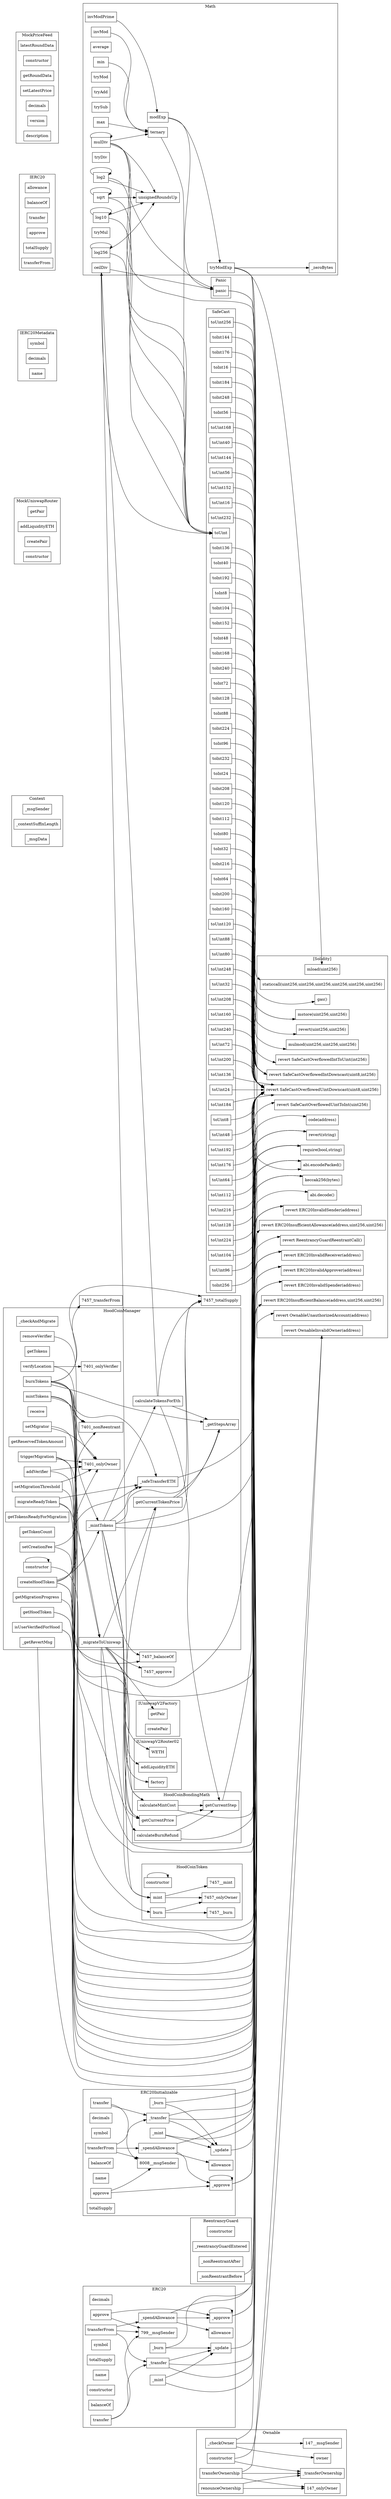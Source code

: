 strict digraph {
rankdir="LR"
node [shape=box]
subgraph cluster_7457_HoodCoinToken {
label = "HoodCoinToken"
"7457_constructor" [label="constructor"]
"7457_mint" [label="mint"]
"7457_burn" [label="burn"]
"7457_mint" -> "7457_onlyOwner"
"7457_constructor" -> "7457_constructor"
"7457_mint" -> "7457__mint"
"7457_burn" -> "7457_onlyOwner"
"7457_burn" -> "7457__burn"
}subgraph cluster_2660_Math {
label = "Math"
"2660_max" [label="max"]
"2660_mulDiv" [label="mulDiv"]
"2660_average" [label="average"]
"2660_invModPrime" [label="invModPrime"]
"2660_tryMod" [label="tryMod"]
"2660_unsignedRoundsUp" [label="unsignedRoundsUp"]
"2660_tryAdd" [label="tryAdd"]
"2660_trySub" [label="trySub"]
"2660_log256" [label="log256"]
"2660_modExp" [label="modExp"]
"2660_ternary" [label="ternary"]
"2660_min" [label="min"]
"2660_tryDiv" [label="tryDiv"]
"2660_log2" [label="log2"]
"2660_ceilDiv" [label="ceilDiv"]
"2660_invMod" [label="invMod"]
"2660_tryModExp" [label="tryModExp"]
"2660_tryMul" [label="tryMul"]
"2660_sqrt" [label="sqrt"]
"2660__zeroBytes" [label="_zeroBytes"]
"2660_log10" [label="log10"]
"2660_invMod" -> "2660_ternary"
"2660_log10" -> "2660_log10"
"2660_invModPrime" -> "2660_modExp"
"2660_mulDiv" -> "2660_ternary"
"2660_log10" -> "2660_unsignedRoundsUp"
"2660_log256" -> "2660_unsignedRoundsUp"
"2660_mulDiv" -> "2660_unsignedRoundsUp"
"2660_log2" -> "2660_unsignedRoundsUp"
"2660_tryModExp" -> "2660__zeroBytes"
"2660_log2" -> "2660_log2"
"2660_sqrt" -> "2660_sqrt"
"2660_sqrt" -> "2660_unsignedRoundsUp"
"2660_min" -> "2660_ternary"
"2660_mulDiv" -> "2660_mulDiv"
"2660_max" -> "2660_ternary"
"2660_log256" -> "2660_log256"
"2660_modExp" -> "2660_tryModExp"
}subgraph cluster_933_Context {
label = "Context"
"933__msgSender" [label="_msgSender"]
"933__contextSuffixLength" [label="_contextSuffixLength"]
"933__msgData" [label="_msgData"]
}subgraph cluster_8197_MockUniswapRouter {
label = "MockUniswapRouter"
"8197_getPair" [label="getPair"]
"8197_addLiquidityETH" [label="addLiquidityETH"]
"8197_createPair" [label="createPair"]
"8197_constructor" [label="constructor"]
}subgraph cluster_903_IERC20Metadata {
label = "IERC20Metadata"
"903_symbol" [label="symbol"]
"903_decimals" [label="decimals"]
"903_name" [label="name"]
}subgraph cluster_8008_ERC20Initializable {
label = "ERC20Initializable"
"8008__update" [label="_update"]
"8008__transfer" [label="_transfer"]
"8008__approve" [label="_approve"]
"8008_transferFrom" [label="transferFrom"]
"8008__spendAllowance" [label="_spendAllowance"]
"8008_decimals" [label="decimals"]
"8008_allowance" [label="allowance"]
"8008_symbol" [label="symbol"]
"8008__mint" [label="_mint"]
"8008_approve" [label="approve"]
"8008__burn" [label="_burn"]
"8008_balanceOf" [label="balanceOf"]
"8008_name" [label="name"]
"8008_transfer" [label="transfer"]
"8008_totalSupply" [label="totalSupply"]
"8008_approve" -> "8008__approve"
"8008_transferFrom" -> "8008__msgSender"
"8008_transfer" -> "8008__msgSender"
"8008_transferFrom" -> "8008__spendAllowance"
"8008__transfer" -> "8008__update"
"8008__mint" -> "8008__update"
"8008__spendAllowance" -> "8008__approve"
"8008_approve" -> "8008__msgSender"
"8008__approve" -> "8008__approve"
"8008_transfer" -> "8008__transfer"
"8008__spendAllowance" -> "8008_allowance"
"8008__burn" -> "8008__update"
"8008_transferFrom" -> "8008__transfer"
}subgraph cluster_4425_SafeCast {
label = "SafeCast"
"4425_toUint168" [label="toUint168"]
"4425_toUint40" [label="toUint40"]
"4425_toUint144" [label="toUint144"]
"4425_toInt176" [label="toInt176"]
"4425_toInt16" [label="toInt16"]
"4425_toInt184" [label="toInt184"]
"4425_toUint56" [label="toUint56"]
"4425_toUint152" [label="toUint152"]
"4425_toInt248" [label="toInt248"]
"4425_toUint16" [label="toUint16"]
"4425_toInt56" [label="toInt56"]
"4425_toUint232" [label="toUint232"]
"4425_toInt136" [label="toInt136"]
"4425_toInt40" [label="toInt40"]
"4425_toUint" [label="toUint"]
"4425_toInt192" [label="toInt192"]
"4425_toInt8" [label="toInt8"]
"4425_toUint120" [label="toUint120"]
"4425_toUint88" [label="toUint88"]
"4425_toUint80" [label="toUint80"]
"4425_toInt104" [label="toInt104"]
"4425_toUint248" [label="toUint248"]
"4425_toInt152" [label="toInt152"]
"4425_toUint32" [label="toUint32"]
"4425_toUint208" [label="toUint208"]
"4425_toInt48" [label="toInt48"]
"4425_toInt168" [label="toInt168"]
"4425_toInt240" [label="toInt240"]
"4425_toInt72" [label="toInt72"]
"4425_toUint160" [label="toUint160"]
"4425_toInt128" [label="toInt128"]
"4425_toInt88" [label="toInt88"]
"4425_toUint240" [label="toUint240"]
"4425_toUint72" [label="toUint72"]
"4425_toInt224" [label="toInt224"]
"4425_toUint200" [label="toUint200"]
"4425_toUint136" [label="toUint136"]
"4425_toUint24" [label="toUint24"]
"4425_toUint184" [label="toUint184"]
"4425_toUint8" [label="toUint8"]
"4425_toInt96" [label="toInt96"]
"4425_toUint48" [label="toUint48"]
"4425_toInt232" [label="toInt232"]
"4425_toUint192" [label="toUint192"]
"4425_toInt24" [label="toInt24"]
"4425_toUint176" [label="toUint176"]
"4425_toUint64" [label="toUint64"]
"4425_toInt208" [label="toInt208"]
"4425_toUint112" [label="toUint112"]
"4425_toInt120" [label="toInt120"]
"4425_toInt112" [label="toInt112"]
"4425_toUint216" [label="toUint216"]
"4425_toInt80" [label="toInt80"]
"4425_toUint128" [label="toUint128"]
"4425_toInt32" [label="toInt32"]
"4425_toInt256" [label="toInt256"]
"4425_toInt216" [label="toInt216"]
"4425_toInt64" [label="toInt64"]
"4425_toUint224" [label="toUint224"]
"4425_toInt200" [label="toInt200"]
"4425_toInt160" [label="toInt160"]
"4425_toUint104" [label="toUint104"]
"4425_toUint96" [label="toUint96"]
"4425_toInt144" [label="toInt144"]
"4425_toUint256" [label="toUint256"]
}subgraph cluster_7401_HoodCoinManager {
label = "HoodCoinManager"
"7401__checkAndMigrate" [label="_checkAndMigrate"]
"7401_getHoodToken" [label="getHoodToken"]
"7401_getTokens" [label="getTokens"]
"7401_mintTokens" [label="mintTokens"]
"7401__getRevertMsg" [label="_getRevertMsg"]
"7401_triggerMigration" [label="triggerMigration"]
"7401_receive" [label="receive"]
"7401_addVerifier" [label="addVerifier"]
"7401__safeTransferETH" [label="_safeTransferETH"]
"7401_getReservedTokenAmount" [label="getReservedTokenAmount"]
"7401_setMigrationThreshold" [label="setMigrationThreshold"]
"7401_removeVerifier" [label="removeVerifier"]
"7401_setCreationFee" [label="setCreationFee"]
"7401_isUserVerifiedForHood" [label="isUserVerifiedForHood"]
"7401__mintTokens" [label="_mintTokens"]
"7401_getTokensReadyForMigration" [label="getTokensReadyForMigration"]
"7401_getTokenCount" [label="getTokenCount"]
"7401_getCurrentTokenPrice" [label="getCurrentTokenPrice"]
"7401_calculateTokensForEth" [label="calculateTokensForEth"]
"7401_getMigrationProgress" [label="getMigrationProgress"]
"7401__migrateToUniswap" [label="_migrateToUniswap"]
"7401__getStepsArray" [label="_getStepsArray"]
"7401_migrateReadyToken" [label="migrateReadyToken"]
"7401_createHoodToken" [label="createHoodToken"]
"7401_burnTokens" [label="burnTokens"]
"7401_verifyLocation" [label="verifyLocation"]
"7401_setMigrator" [label="setMigrator"]
"7401_constructor" [label="constructor"]
"7401__migrateToUniswap" -> "7401_getCurrentTokenPrice"
"7401_burnTokens" -> "7401_nonReentrant"
"7401__mintTokens" -> "7401__getStepsArray"
"7401_getCurrentTokenPrice" -> "7401__getStepsArray"
"7401__mintTokens" -> "7401_calculateTokensForEth"
"7401_setMigrator" -> "7401_onlyOwner"
"7401_setMigrationThreshold" -> "7401_onlyOwner"
"7401_burnTokens" -> "7401__getStepsArray"
"7401_createHoodToken" -> "7401_nonReentrant"
"7401_triggerMigration" -> "7401_onlyOwner"
"7401_verifyLocation" -> "7401_onlyVerifier"
"7401_addVerifier" -> "7401_onlyOwner"
"7401_setCreationFee" -> "7401_onlyOwner"
"7401_createHoodToken" -> "7401__mintTokens"
"7401_mintTokens" -> "7401__mintTokens"
"7401_migrateReadyToken" -> "7401__safeTransferETH"
"7401__mintTokens" -> "7401__safeTransferETH"
"7401_mintTokens" -> "7401_nonReentrant"
"7401_removeVerifier" -> "7401_onlyOwner"
"7401_burnTokens" -> "7401__safeTransferETH"
"7401_migrateReadyToken" -> "7401__migrateToUniswap"
"7401_triggerMigration" -> "7401__migrateToUniswap"
"7401_constructor" -> "7401_constructor"
"7401_createHoodToken" -> "7401__safeTransferETH"
"7401_calculateTokensForEth" -> "7401__getStepsArray"
}subgraph cluster_877_IERC20 {
label = "IERC20"
"877_allowance" [label="allowance"]
"877_balanceOf" [label="balanceOf"]
"877_transfer" [label="transfer"]
"877_approve" [label="approve"]
"877_totalSupply" [label="totalSupply"]
"877_transferFrom" [label="transferFrom"]
}subgraph cluster_4814_HoodCoinBondingMath {
label = "HoodCoinBondingMath"
"4814_calculateBurnRefund" [label="calculateBurnRefund"]
"4814_getCurrentPrice" [label="getCurrentPrice"]
"4814_getCurrentStep" [label="getCurrentStep"]
"4814_calculateMintCost" [label="calculateMintCost"]
"4814_calculateBurnRefund" -> "4814_getCurrentStep"
"4814_calculateMintCost" -> "4814_getCurrentStep"
"4814_getCurrentPrice" -> "4814_getCurrentStep"
}subgraph cluster_8113_MockPriceFeed {
label = "MockPriceFeed"
"8113_latestRoundData" [label="latestRoundData"]
"8113_constructor" [label="constructor"]
"8113_getRoundData" [label="getRoundData"]
"8113_setLatestPrice" [label="setLatestPrice"]
"8113_decimals" [label="decimals"]
"8113_version" [label="version"]
"8113_description" [label="description"]
}subgraph cluster_147_Ownable {
label = "Ownable"
"147_renounceOwnership" [label="renounceOwnership"]
"147__checkOwner" [label="_checkOwner"]
"147_constructor" [label="constructor"]
"147_owner" [label="owner"]
"147__transferOwnership" [label="_transferOwnership"]
"147_transferOwnership" [label="transferOwnership"]
"147_renounceOwnership" -> "147_onlyOwner"
"147_transferOwnership" -> "147__transferOwnership"
"147_renounceOwnership" -> "147__transferOwnership"
"147__checkOwner" -> "147_owner"
"147__checkOwner" -> "147__msgSender"
"147_constructor" -> "147__transferOwnership"
"147_transferOwnership" -> "147_onlyOwner"
}subgraph cluster_7478_IUniswapV2Factory {
label = "IUniswapV2Factory"
"7478_getPair" [label="getPair"]
"7478_createPair" [label="createPair"]
}subgraph cluster_7510_IUniswapV2Router02 {
label = "IUniswapV2Router02"
"7510_WETH" [label="WETH"]
"7510_addLiquidityETH" [label="addLiquidityETH"]
"7510_factory" [label="factory"]
}subgraph cluster_985_Panic {
label = "Panic"
"985_panic" [label="panic"]
}subgraph cluster_1054_ReentrancyGuard {
label = "ReentrancyGuard"
"1054_constructor" [label="constructor"]
"1054__reentrancyGuardEntered" [label="_reentrancyGuardEntered"]
"1054__nonReentrantAfter" [label="_nonReentrantAfter"]
"1054__nonReentrantBefore" [label="_nonReentrantBefore"]
}subgraph cluster_799_ERC20 {
label = "ERC20"
"799_decimals" [label="decimals"]
"799_transferFrom" [label="transferFrom"]
"799_approve" [label="approve"]
"799__transfer" [label="_transfer"]
"799_symbol" [label="symbol"]
"799__approve" [label="_approve"]
"799__mint" [label="_mint"]
"799_totalSupply" [label="totalSupply"]
"799__update" [label="_update"]
"799__spendAllowance" [label="_spendAllowance"]
"799_allowance" [label="allowance"]
"799_name" [label="name"]
"799_constructor" [label="constructor"]
"799__burn" [label="_burn"]
"799_balanceOf" [label="balanceOf"]
"799_transfer" [label="transfer"]
"799_approve" -> "799__msgSender"
"799_transferFrom" -> "799__transfer"
"799__spendAllowance" -> "799_allowance"
"799__transfer" -> "799__update"
"799__spendAllowance" -> "799__approve"
"799_transferFrom" -> "799__msgSender"
"799__mint" -> "799__update"
"799__burn" -> "799__update"
"799_transfer" -> "799__transfer"
"799_transfer" -> "799__msgSender"
"799_approve" -> "799__approve"
"799_transferFrom" -> "799__spendAllowance"
"799__approve" -> "799__approve"
}subgraph cluster_solidity {
label = "[Solidity]"
"revert ReentrancyGuardReentrantCall()" 
"revert SafeCastOverflowedUintToInt(uint256)" 
"revert ERC20InsufficientAllowance(address,uint256,uint256)" 
"require(bool,string)" 
"revert ERC20InvalidApprover(address)" 
"revert SafeCastOverflowedIntDowncast(uint8,int256)" 
"revert SafeCastOverflowedUintDowncast(uint8,uint256)" 
"revert OwnableUnauthorizedAccount(address)" 
"abi.decode()" 
"abi.encodePacked()" 
"mulmod(uint256,uint256,uint256)" 
"code(address)" 
"revert ERC20InvalidSpender(address)" 
"mload(uint256)" 
"mstore(uint256,uint256)" 
"revert ERC20InvalidReceiver(address)" 
"revert(uint256,uint256)" 
"revert ERC20InsufficientBalance(address,uint256,uint256)" 
"revert OwnableInvalidOwner(address)" 
"revert SafeCastOverflowedIntToUint(int256)" 
"staticcall(uint256,uint256,uint256,uint256,uint256,uint256)" 
"revert ERC20InvalidSender(address)" 
"revert(string)" 
"keccak256(bytes)" 
"gas()" 
"985_panic" -> "mstore(uint256,uint256)"
"985_panic" -> "revert(uint256,uint256)"
"4425_toUint184" -> "revert SafeCastOverflowedUintDowncast(uint8,uint256)"
"4425_toUint216" -> "revert SafeCastOverflowedUintDowncast(uint8,uint256)"
"4425_toUint96" -> "revert SafeCastOverflowedUintDowncast(uint8,uint256)"
"7401_constructor" -> "require(bool,string)"
"2660_tryModExp" -> "mstore(uint256,uint256)"
"4425_toUint144" -> "revert SafeCastOverflowedUintDowncast(uint8,uint256)"
"4425_toInt48" -> "revert SafeCastOverflowedIntDowncast(uint8,int256)"
"4425_toUint136" -> "revert SafeCastOverflowedUintDowncast(uint8,uint256)"
"4425_toUint88" -> "revert SafeCastOverflowedUintDowncast(uint8,uint256)"
"7401_migrateReadyToken" -> "require(bool,string)"
"4425_toUint208" -> "revert SafeCastOverflowedUintDowncast(uint8,uint256)"
"4425_toInt80" -> "revert SafeCastOverflowedIntDowncast(uint8,int256)"
"4425_toUint48" -> "revert SafeCastOverflowedUintDowncast(uint8,uint256)"
"4425_toInt176" -> "revert SafeCastOverflowedIntDowncast(uint8,int256)"
"4425_toInt16" -> "revert SafeCastOverflowedIntDowncast(uint8,int256)"
"4425_toInt232" -> "revert SafeCastOverflowedIntDowncast(uint8,int256)"
"7401_isUserVerifiedForHood" -> "keccak256(bytes)"
"4425_toInt152" -> "revert SafeCastOverflowedIntDowncast(uint8,int256)"
"8008__spendAllowance" -> "revert ERC20InsufficientAllowance(address,uint256,uint256)"
"4425_toUint256" -> "revert SafeCastOverflowedIntToUint(int256)"
"7401_mintTokens" -> "require(bool,string)"
"4425_toInt216" -> "revert SafeCastOverflowedIntDowncast(uint8,int256)"
"7401_setMigrator" -> "require(bool,string)"
"7401__mintTokens" -> "require(bool,string)"
"4425_toUint72" -> "revert SafeCastOverflowedUintDowncast(uint8,uint256)"
"4425_toInt40" -> "revert SafeCastOverflowedIntDowncast(uint8,int256)"
"8008__transfer" -> "revert ERC20InvalidReceiver(address)"
"4425_toInt240" -> "revert SafeCastOverflowedIntDowncast(uint8,int256)"
"4425_toUint224" -> "revert SafeCastOverflowedUintDowncast(uint8,uint256)"
"4425_toUint8" -> "revert SafeCastOverflowedUintDowncast(uint8,uint256)"
"2660_tryModExp" -> "mload(uint256)"
"799__burn" -> "revert ERC20InvalidSender(address)"
"7401_setMigrationThreshold" -> "require(bool,string)"
"7401_createHoodToken" -> "keccak256(bytes)"
"7401_addVerifier" -> "require(bool,string)"
"4425_toInt72" -> "revert SafeCastOverflowedIntDowncast(uint8,int256)"
"799__approve" -> "revert ERC20InvalidSpender(address)"
"2660_tryModExp" -> "abi.encodePacked()"
"4425_toInt248" -> "revert SafeCastOverflowedIntDowncast(uint8,int256)"
"4425_toInt32" -> "revert SafeCastOverflowedIntDowncast(uint8,int256)"
"8008__mint" -> "revert ERC20InvalidReceiver(address)"
"799__transfer" -> "revert ERC20InvalidSender(address)"
"4425_toUint80" -> "revert SafeCastOverflowedUintDowncast(uint8,uint256)"
"4425_toInt24" -> "revert SafeCastOverflowedIntDowncast(uint8,int256)"
"4425_toInt120" -> "revert SafeCastOverflowedIntDowncast(uint8,int256)"
"7401_getMigrationProgress" -> "require(bool,string)"
"4425_toInt256" -> "revert SafeCastOverflowedUintToInt(uint256)"
"799__spendAllowance" -> "revert ERC20InsufficientAllowance(address,uint256,uint256)"
"4425_toInt160" -> "revert SafeCastOverflowedIntDowncast(uint8,int256)"
"8008__update" -> "revert ERC20InsufficientBalance(address,uint256,uint256)"
"7401_verifyLocation" -> "require(bool,string)"
"4425_toInt144" -> "revert SafeCastOverflowedIntDowncast(uint8,int256)"
"4425_toInt128" -> "revert SafeCastOverflowedIntDowncast(uint8,int256)"
"4425_toUint32" -> "revert SafeCastOverflowedUintDowncast(uint8,uint256)"
"4425_toUint120" -> "revert SafeCastOverflowedUintDowncast(uint8,uint256)"
"4425_toUint112" -> "revert SafeCastOverflowedUintDowncast(uint8,uint256)"
"4425_toInt88" -> "revert SafeCastOverflowedIntDowncast(uint8,int256)"
"4425_toUint168" -> "revert SafeCastOverflowedUintDowncast(uint8,uint256)"
"1054__nonReentrantBefore" -> "revert ReentrancyGuardReentrantCall()"
"147_constructor" -> "revert OwnableInvalidOwner(address)"
"7401_createHoodToken" -> "require(bool,string)"
"8008__transfer" -> "revert ERC20InvalidSender(address)"
"8008__burn" -> "revert ERC20InvalidSender(address)"
"147_transferOwnership" -> "revert OwnableInvalidOwner(address)"
"7401__getRevertMsg" -> "abi.decode()"
"7401_getHoodToken" -> "abi.encodePacked()"
"799__approve" -> "revert ERC20InvalidApprover(address)"
"4425_toUint200" -> "revert SafeCastOverflowedUintDowncast(uint8,uint256)"
"799__mint" -> "revert ERC20InvalidReceiver(address)"
"7401_getHoodToken" -> "keccak256(bytes)"
"4814_calculateBurnRefund" -> "revert(string)"
"147__checkOwner" -> "revert OwnableUnauthorizedAccount(address)"
"4425_toUint232" -> "revert SafeCastOverflowedUintDowncast(uint8,uint256)"
"4425_toUint248" -> "revert SafeCastOverflowedUintDowncast(uint8,uint256)"
"4425_toUint152" -> "revert SafeCastOverflowedUintDowncast(uint8,uint256)"
"4425_toInt56" -> "revert SafeCastOverflowedIntDowncast(uint8,int256)"
"799__update" -> "revert ERC20InsufficientBalance(address,uint256,uint256)"
"4425_toInt112" -> "revert SafeCastOverflowedIntDowncast(uint8,int256)"
"4425_toUint16" -> "revert SafeCastOverflowedUintDowncast(uint8,uint256)"
"4425_toInt192" -> "revert SafeCastOverflowedIntDowncast(uint8,int256)"
"8008__approve" -> "revert ERC20InvalidSpender(address)"
"4425_toInt8" -> "revert SafeCastOverflowedIntDowncast(uint8,int256)"
"4425_toUint24" -> "revert SafeCastOverflowedUintDowncast(uint8,uint256)"
"7401_triggerMigration" -> "require(bool,string)"
"799__transfer" -> "revert ERC20InvalidReceiver(address)"
"2660_mulDiv" -> "mulmod(uint256,uint256,uint256)"
"4425_toUint40" -> "revert SafeCastOverflowedUintDowncast(uint8,uint256)"
"7401__migrateToUniswap" -> "require(bool,string)"
"7401_isUserVerifiedForHood" -> "abi.encodePacked()"
"4814_getCurrentStep" -> "revert(string)"
"4425_toInt224" -> "revert SafeCastOverflowedIntDowncast(uint8,int256)"
"4425_toInt184" -> "revert SafeCastOverflowedIntDowncast(uint8,int256)"
"7401__safeTransferETH" -> "code(address)"
"2660_tryModExp" -> "gas()"
"4814_calculateMintCost" -> "revert(string)"
"4425_toInt200" -> "revert SafeCastOverflowedIntDowncast(uint8,int256)"
"7401_setCreationFee" -> "require(bool,string)"
"4425_toUint160" -> "revert SafeCastOverflowedUintDowncast(uint8,uint256)"
"4425_toUint128" -> "revert SafeCastOverflowedUintDowncast(uint8,uint256)"
"4425_toUint104" -> "revert SafeCastOverflowedUintDowncast(uint8,uint256)"
"7401_createHoodToken" -> "abi.encodePacked()"
"4425_toInt136" -> "revert SafeCastOverflowedIntDowncast(uint8,int256)"
"7401_burnTokens" -> "require(bool,string)"
"4425_toInt208" -> "revert SafeCastOverflowedIntDowncast(uint8,int256)"
"4425_toInt96" -> "revert SafeCastOverflowedIntDowncast(uint8,int256)"
"4425_toUint176" -> "revert SafeCastOverflowedUintDowncast(uint8,uint256)"
"8008__approve" -> "revert ERC20InvalidApprover(address)"
"4425_toUint64" -> "revert SafeCastOverflowedUintDowncast(uint8,uint256)"
"2660_tryModExp" -> "staticcall(uint256,uint256,uint256,uint256,uint256,uint256)"
"4425_toInt104" -> "revert SafeCastOverflowedIntDowncast(uint8,int256)"
"4425_toInt64" -> "revert SafeCastOverflowedIntDowncast(uint8,int256)"
"4425_toInt168" -> "revert SafeCastOverflowedIntDowncast(uint8,int256)"
"4425_toUint56" -> "revert SafeCastOverflowedUintDowncast(uint8,uint256)"
"4425_toUint192" -> "revert SafeCastOverflowedUintDowncast(uint8,uint256)"
"4425_toUint240" -> "revert SafeCastOverflowedUintDowncast(uint8,uint256)"
}"7401_calculateTokensForEth" -> "7457_totalSupply"
"2660_sqrt" -> "4425_toUint"
"7401__mintTokens" -> "4814_getCurrentPrice"
"2660_log2" -> "4425_toUint"
"7401_burnTokens" -> "7457_transferFrom"
"7401__migrateToUniswap" -> "7510_addLiquidityETH"
"2660_ceilDiv" -> "4425_toUint"
"7401__migrateToUniswap" -> "7510_WETH"
"4814_calculateMintCost" -> "2660_ceilDiv"
"7401_burnTokens" -> "7457_totalSupply"
"7401_burnTokens" -> "7457_balanceOf"
"7401_burnTokens" -> "4814_calculateBurnRefund"
"7401__migrateToUniswap" -> "7510_factory"
"7401_getCurrentTokenPrice" -> "4814_getCurrentPrice"
"7401_burnTokens" -> "4814_getCurrentPrice"
"7401_getCurrentTokenPrice" -> "7457_totalSupply"
"7401__mintTokens" -> "7457_balanceOf"
"2660_ceilDiv" -> "985_panic"
"7401__mintTokens" -> "7457_mint"
"7401_burnTokens" -> "7457_burn"
"2660_mulDiv" -> "4425_toUint"
"7401__migrateToUniswap" -> "7457_mint"
"7401_calculateTokensForEth" -> "4814_getCurrentStep"
"2660_modExp" -> "985_panic"
"2660_mulDiv" -> "985_panic"
"2660_log256" -> "4425_toUint"
"7401__migrateToUniswap" -> "7457_approve"
"2660_log10" -> "4425_toUint"
"7401__migrateToUniswap" -> "7478_getPair"
"7401__mintTokens" -> "4814_calculateMintCost"
"2660_ternary" -> "4425_toUint"
"7401__mintTokens" -> "7457_totalSupply"
"7401_calculateTokensForEth" -> "2660_ceilDiv"
}